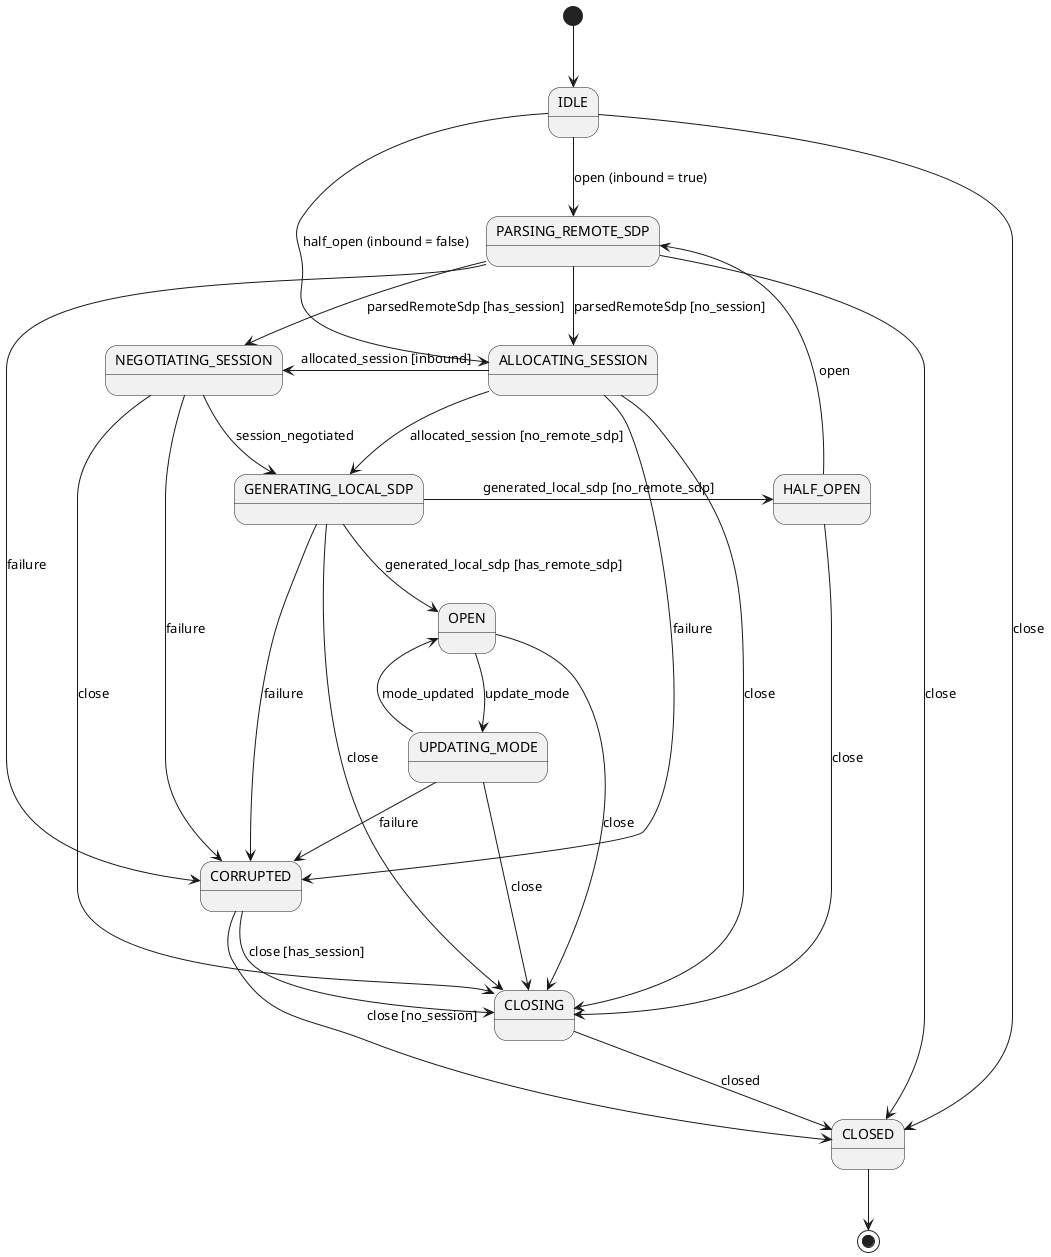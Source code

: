 @startuml
[*] --> IDLE
IDLE --> PARSING_REMOTE_SDP : open (inbound = true)
IDLE --> ALLOCATING_SESSION : half_open (inbound = false)
IDLE --> CLOSED : close

PARSING_REMOTE_SDP --> ALLOCATING_SESSION : parsedRemoteSdp [no_session]
PARSING_REMOTE_SDP --> NEGOTIATING_SESSION : parsedRemoteSdp [has_session]
ALLOCATING_SESSION -left> NEGOTIATING_SESSION : allocated_session [inbound]
ALLOCATING_SESSION --> GENERATING_LOCAL_SDP : allocated_session [no_remote_sdp]
NEGOTIATING_SESSION --> GENERATING_LOCAL_SDP : session_negotiated
GENERATING_LOCAL_SDP --> OPEN : generated_local_sdp [has_remote_sdp]
GENERATING_LOCAL_SDP -> HALF_OPEN : generated_local_sdp [no_remote_sdp]

HALF_OPEN -up-> PARSING_REMOTE_SDP : open

OPEN --> UPDATING_MODE : update_mode
UPDATING_MODE --> OPEN : mode_updated
UPDATING_MODE --> CLOSING : close
UPDATING_MODE --> CORRUPTED : failure

PARSING_REMOTE_SDP --> CORRUPTED : failure
ALLOCATING_SESSION --> CORRUPTED : failure
NEGOTIATING_SESSION --> CORRUPTED : failure
GENERATING_LOCAL_SDP -> CORRUPTED : failure

PARSING_REMOTE_SDP --> CLOSED : close
ALLOCATING_SESSION --> CLOSING : close
NEGOTIATING_SESSION --> CLOSING : close
GENERATING_LOCAL_SDP -> CLOSING : close
HALF_OPEN --> CLOSING : close
OPEN --> CLOSING : close
CORRUPTED --> CLOSING : close [has_session]
CORRUPTED --> CLOSED : close [no_session]

CLOSING --> CLOSED : closed
CLOSED --> [*]
@enduml